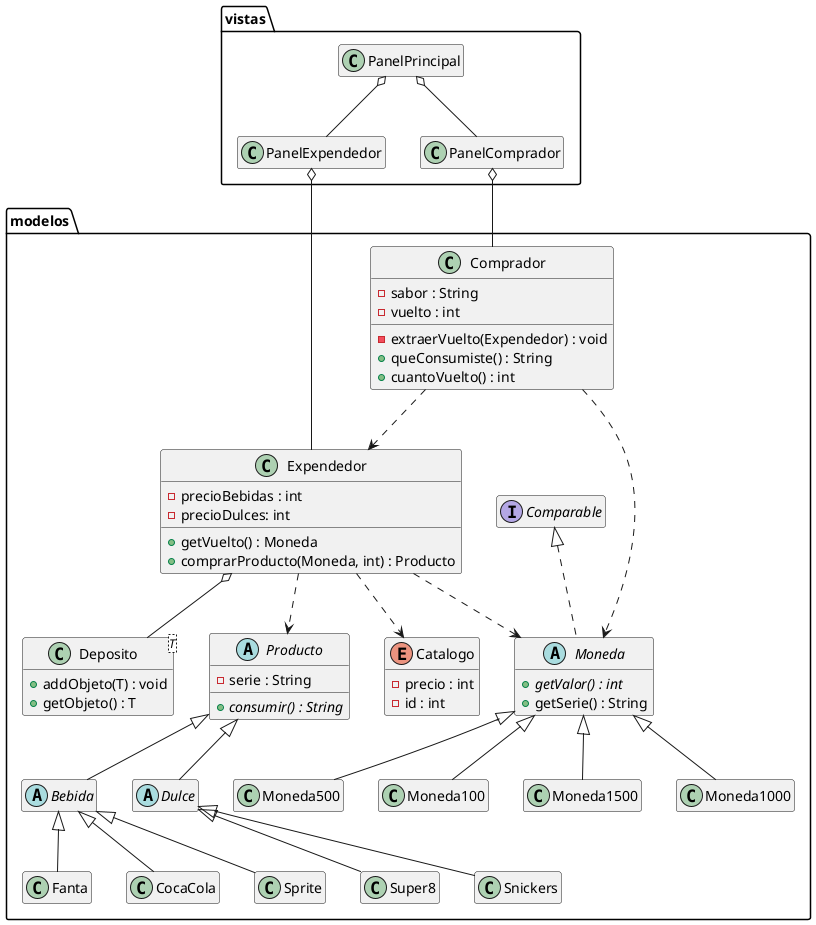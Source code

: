 @startuml UML_Imagen
hide empty methods
hide empty fields

package "modelos" {
  class Comprador {
    {field} - sabor : String
    {field} - vuelto : int
    {method} - extraerVuelto(Expendedor) : void
    {method} + queConsumiste() : String
    {method} + cuantoVuelto() : int
  }
  class Expendedor {
    {field} - precioBebidas : int
    {field} - precioDulces: int
    {method} + getVuelto() : Moneda
    {method} + comprarProducto(Moneda, int) : Producto
  }
  class Deposito<T> {
      {method} + addObjeto(T) : void 
      {method} + getObjeto() : T
  }
  abstract Moneda implements Comparable {
    {method} {abstract} + getValor() : int
    {method} + getSerie() : String
  }
  abstract Producto {
      {field} - serie : String
      {method} {abstract} + consumir() : String
  }
  abstract Bebida {
  }
  abstract Dulce {
  }
  enum Catalogo {
      {field} - precio : int
      {field} - id : int
  }

  class Moneda1500
  class Moneda1000
  class Moneda500
  class Moneda100

  class CocaCola
  class Sprite
  class Fanta

  class Snickers
  class Super8
}

package "vistas" {
  class PanelPrincipal
  class PanelExpendedor
  class PanelComprador
}

' Dependencias
Comprador ..> Expendedor
Comprador ..> Moneda
Expendedor ..> Producto
Expendedor ..> Moneda
Expendedor ..> Catalogo

' Asociaciones
Expendedor o-- Deposito
PanelExpendedor o-- Expendedor
PanelComprador o-- Comprador
PanelPrincipal o-- PanelExpendedor
PanelPrincipal o-- PanelComprador

' Herencias Producto
Producto <|-- Bebida
Producto <|-- Dulce
Bebida <|-- CocaCola
Bebida <|-- Sprite
Bebida <|-- Fanta 
Dulce <|-- Snickers
Dulce <|-- Super8

' Herencias Moneda
Moneda <|-- Moneda100
Moneda <|-- Moneda500
Moneda <|-- Moneda1000
Moneda <|-- Moneda1500

@enduml
